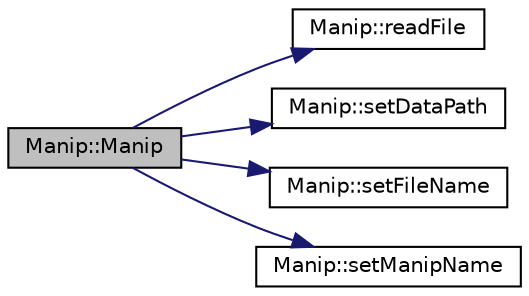digraph "Manip::Manip"
{
 // LATEX_PDF_SIZE
  edge [fontname="Helvetica",fontsize="10",labelfontname="Helvetica",labelfontsize="10"];
  node [fontname="Helvetica",fontsize="10",shape=record];
  rankdir="LR";
  Node1 [label="Manip::Manip",height=0.2,width=0.4,color="black", fillcolor="grey75", style="filled", fontcolor="black",tooltip=" "];
  Node1 -> Node2 [color="midnightblue",fontsize="10",style="solid",fontname="Helvetica"];
  Node2 [label="Manip::readFile",height=0.2,width=0.4,color="black", fillcolor="white", style="filled",URL="$class_manip.html#a4da401a6eb5a013a4150e01b81ecf853",tooltip=" "];
  Node1 -> Node3 [color="midnightblue",fontsize="10",style="solid",fontname="Helvetica"];
  Node3 [label="Manip::setDataPath",height=0.2,width=0.4,color="black", fillcolor="white", style="filled",URL="$class_manip.html#aba047d84e5c3eaff3640c2ed8f31aaea",tooltip=" "];
  Node1 -> Node4 [color="midnightblue",fontsize="10",style="solid",fontname="Helvetica"];
  Node4 [label="Manip::setFileName",height=0.2,width=0.4,color="black", fillcolor="white", style="filled",URL="$class_manip.html#af3f64608a08dd23d186f48e8c1beeba0",tooltip=" "];
  Node1 -> Node5 [color="midnightblue",fontsize="10",style="solid",fontname="Helvetica"];
  Node5 [label="Manip::setManipName",height=0.2,width=0.4,color="black", fillcolor="white", style="filled",URL="$class_manip.html#a7f2aa2947cd843abecac34300b6da94e",tooltip=" "];
}
